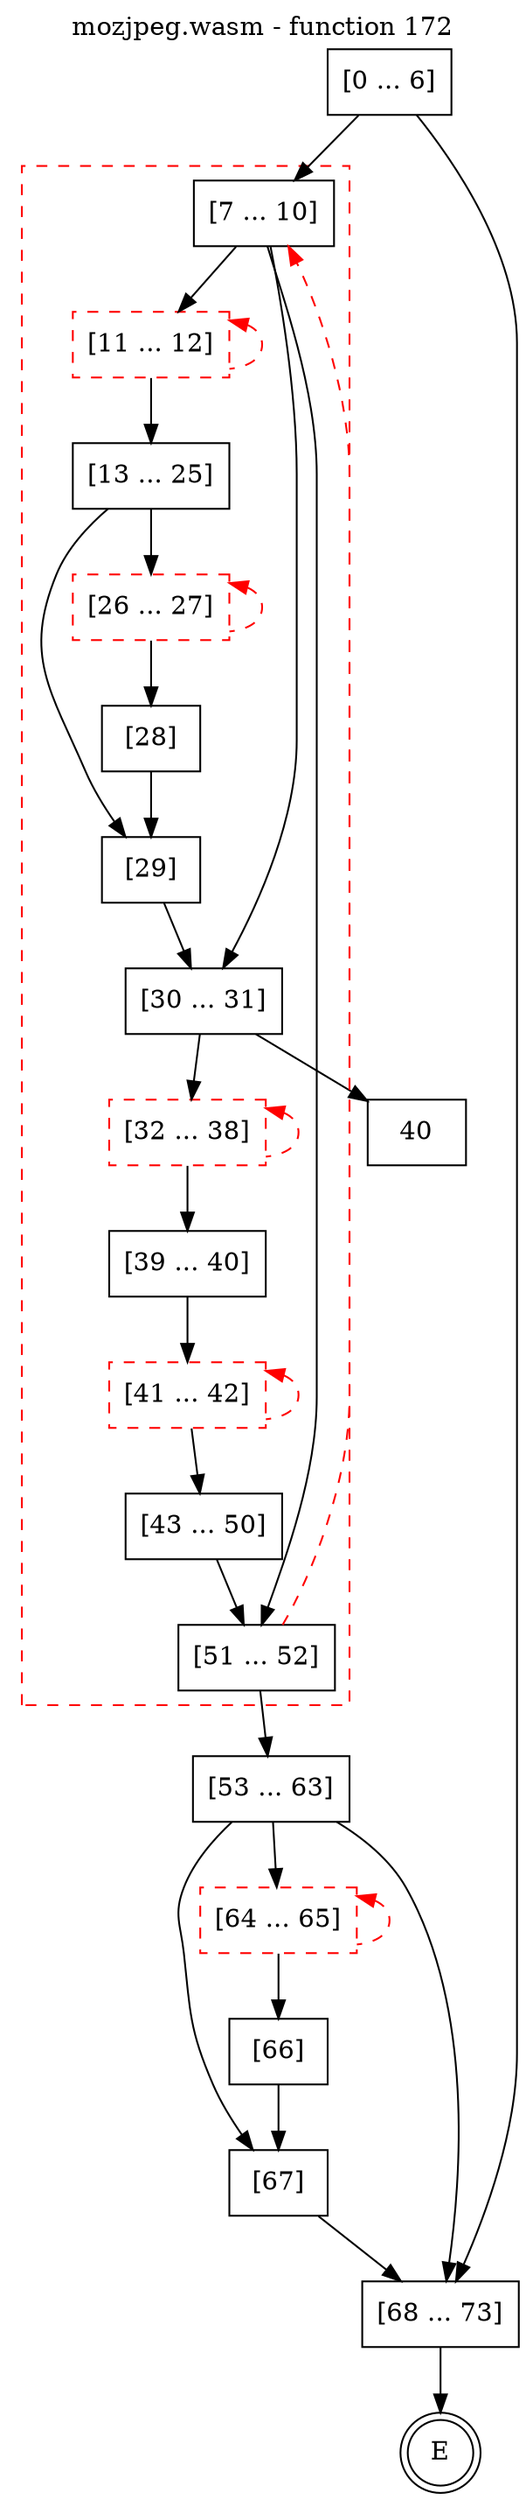 digraph finite_state_machine {
    label = "mozjpeg.wasm - function 172"
    labelloc =  t
    labelfontsize = 16
    labelfontcolor = black
    labelfontname = "Helvetica"
    node [shape = doublecircle]; E ;
    node [shape = box];
    node [shape=box, color=black, style=solid] 0[label="[0 ... 6]"]
    subgraph cluster_7{
    label = "";
    style = dashed color = red;
    node [shape=box, color=black, style=solid] 7[label="[7 ... 10]"]
    node [shape=box, color=red, style=dashed] 11[label="[11 ... 12]"]
    node [shape=box, color=black, style=solid] 13[label="[13 ... 25]"]
    node [shape=box, color=red, style=dashed] 26[label="[26 ... 27]"]
    node [shape=box, color=black, style=solid] 28[label="[28]"]
    node [shape=box, color=black, style=solid] 29[label="[29]"]
    node [shape=box, color=black, style=solid] 30[label="[30 ... 31]"]
    node [shape=box, color=red, style=dashed] 32[label="[32 ... 38]"]
    node [shape=box, color=black, style=solid] 39[label="[39 ... 40]"]
    node [shape=box, color=red, style=dashed] 41[label="[41 ... 42]"]
    node [shape=box, color=black, style=solid] 43[label="[43 ... 50]"]
    node [shape=box, color=black, style=solid] 51[label="[51 ... 52]"]
    }
    node [shape=box, color=black, style=solid] 53[label="[53 ... 63]"]
    node [shape=box, color=red, style=dashed] 64[label="[64 ... 65]"]
    node [shape=box, color=black, style=solid] 66[label="[66]"]
    node [shape=box, color=black, style=solid] 67[label="[67]"]
    node [shape=box, color=black, style=solid] 68[label="[68 ... 73]"]
    0 -> 7;
    0 -> 68;
    7 -> 11;
    7 -> 30;
    7 -> 51;
    11 -> 13;
    11 -> 11[style="dashed" color="red" dir=back];
    13 -> 26;
    13 -> 29;
    26 -> 28;
    26 -> 26[style="dashed" color="red" dir=back];
    28 -> 29;
    29 -> 30;
    30 -> 32;
    30 -> 40;
    32 -> 39;
    32 -> 32[style="dashed" color="red" dir=back];
    39 -> 41;
    41 -> 43;
    41 -> 41[style="dashed" color="red" dir=back];
    43 -> 51;
    51 -> 7[style="dashed" color="red"];
    51 -> 53;
    53 -> 64;
    53 -> 67;
    53 -> 68;
    64 -> 66;
    64 -> 64[style="dashed" color="red" dir=back];
    66 -> 67;
    67 -> 68;
    68 -> E;
}
